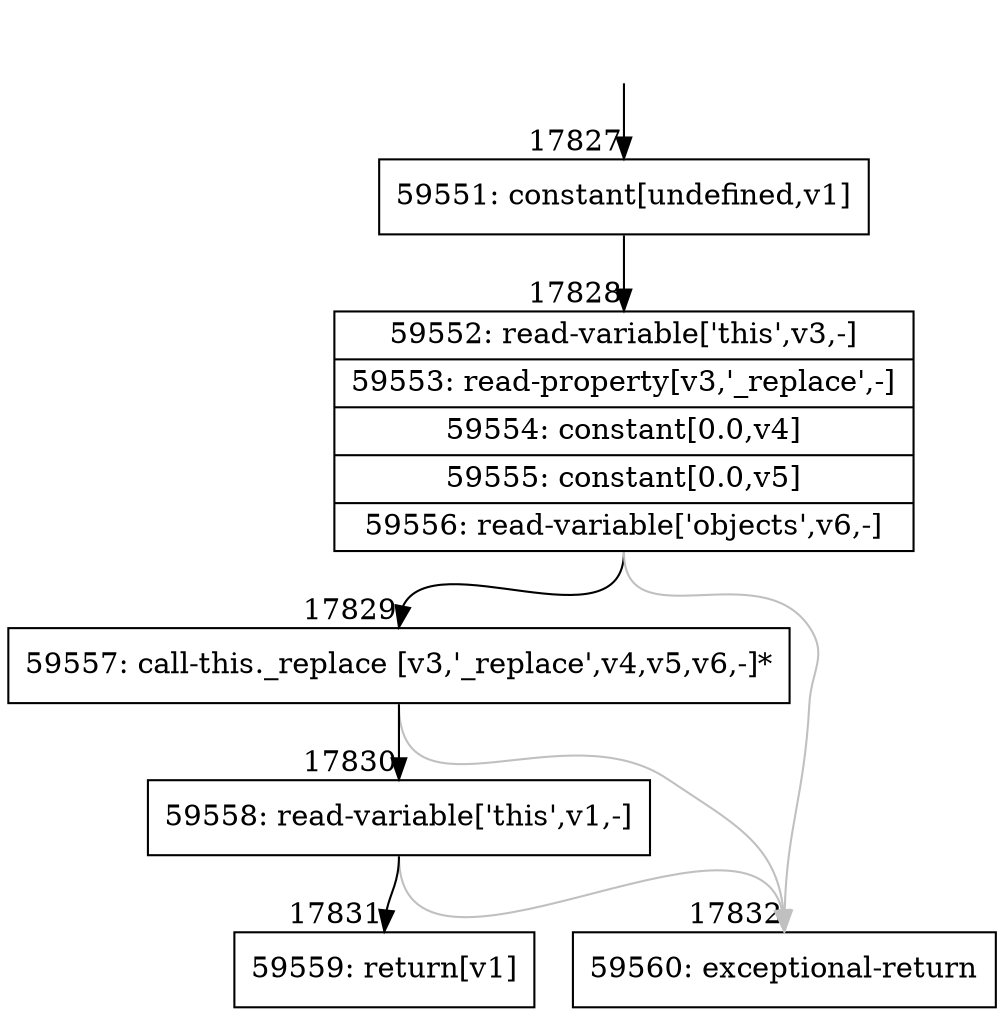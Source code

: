 digraph {
rankdir="TD"
BB_entry1536[shape=none,label=""];
BB_entry1536 -> BB17827 [tailport=s, headport=n, headlabel="    17827"]
BB17827 [shape=record label="{59551: constant[undefined,v1]}" ] 
BB17827 -> BB17828 [tailport=s, headport=n, headlabel="      17828"]
BB17828 [shape=record label="{59552: read-variable['this',v3,-]|59553: read-property[v3,'_replace',-]|59554: constant[0.0,v4]|59555: constant[0.0,v5]|59556: read-variable['objects',v6,-]}" ] 
BB17828 -> BB17829 [tailport=s, headport=n, headlabel="      17829"]
BB17828 -> BB17832 [tailport=s, headport=n, color=gray, headlabel="      17832"]
BB17829 [shape=record label="{59557: call-this._replace [v3,'_replace',v4,v5,v6,-]*}" ] 
BB17829 -> BB17830 [tailport=s, headport=n, headlabel="      17830"]
BB17829 -> BB17832 [tailport=s, headport=n, color=gray]
BB17830 [shape=record label="{59558: read-variable['this',v1,-]}" ] 
BB17830 -> BB17831 [tailport=s, headport=n, headlabel="      17831"]
BB17830 -> BB17832 [tailport=s, headport=n, color=gray]
BB17831 [shape=record label="{59559: return[v1]}" ] 
BB17832 [shape=record label="{59560: exceptional-return}" ] 
//#$~ 33496
}
